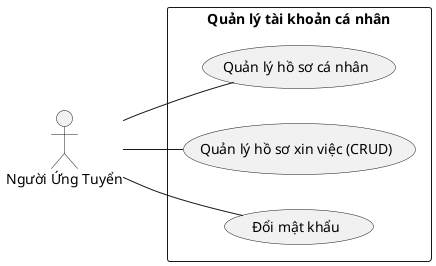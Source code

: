 @startuml QuanLyTaiKhoanCaNhan
left to right direction
actor nguoiUngTuyen as "Người Ứng Tuyển"
rectangle "Quản lý tài khoản cá nhân"{
    usecase quanLyHoSoCaNhan as "Quản lý hồ sơ cá nhân"
    usecase quanLyHoSoXinViecCRUD as "Quản lý hồ sơ xin việc (CRUD)"
    usecase doiMatKhau as "Đổi mật khẩu"
}
nguoiUngTuyen -- quanLyHoSoCaNhan
nguoiUngTuyen -- quanLyHoSoXinViecCRUD
nguoiUngTuyen -- doiMatKhau
@enduml